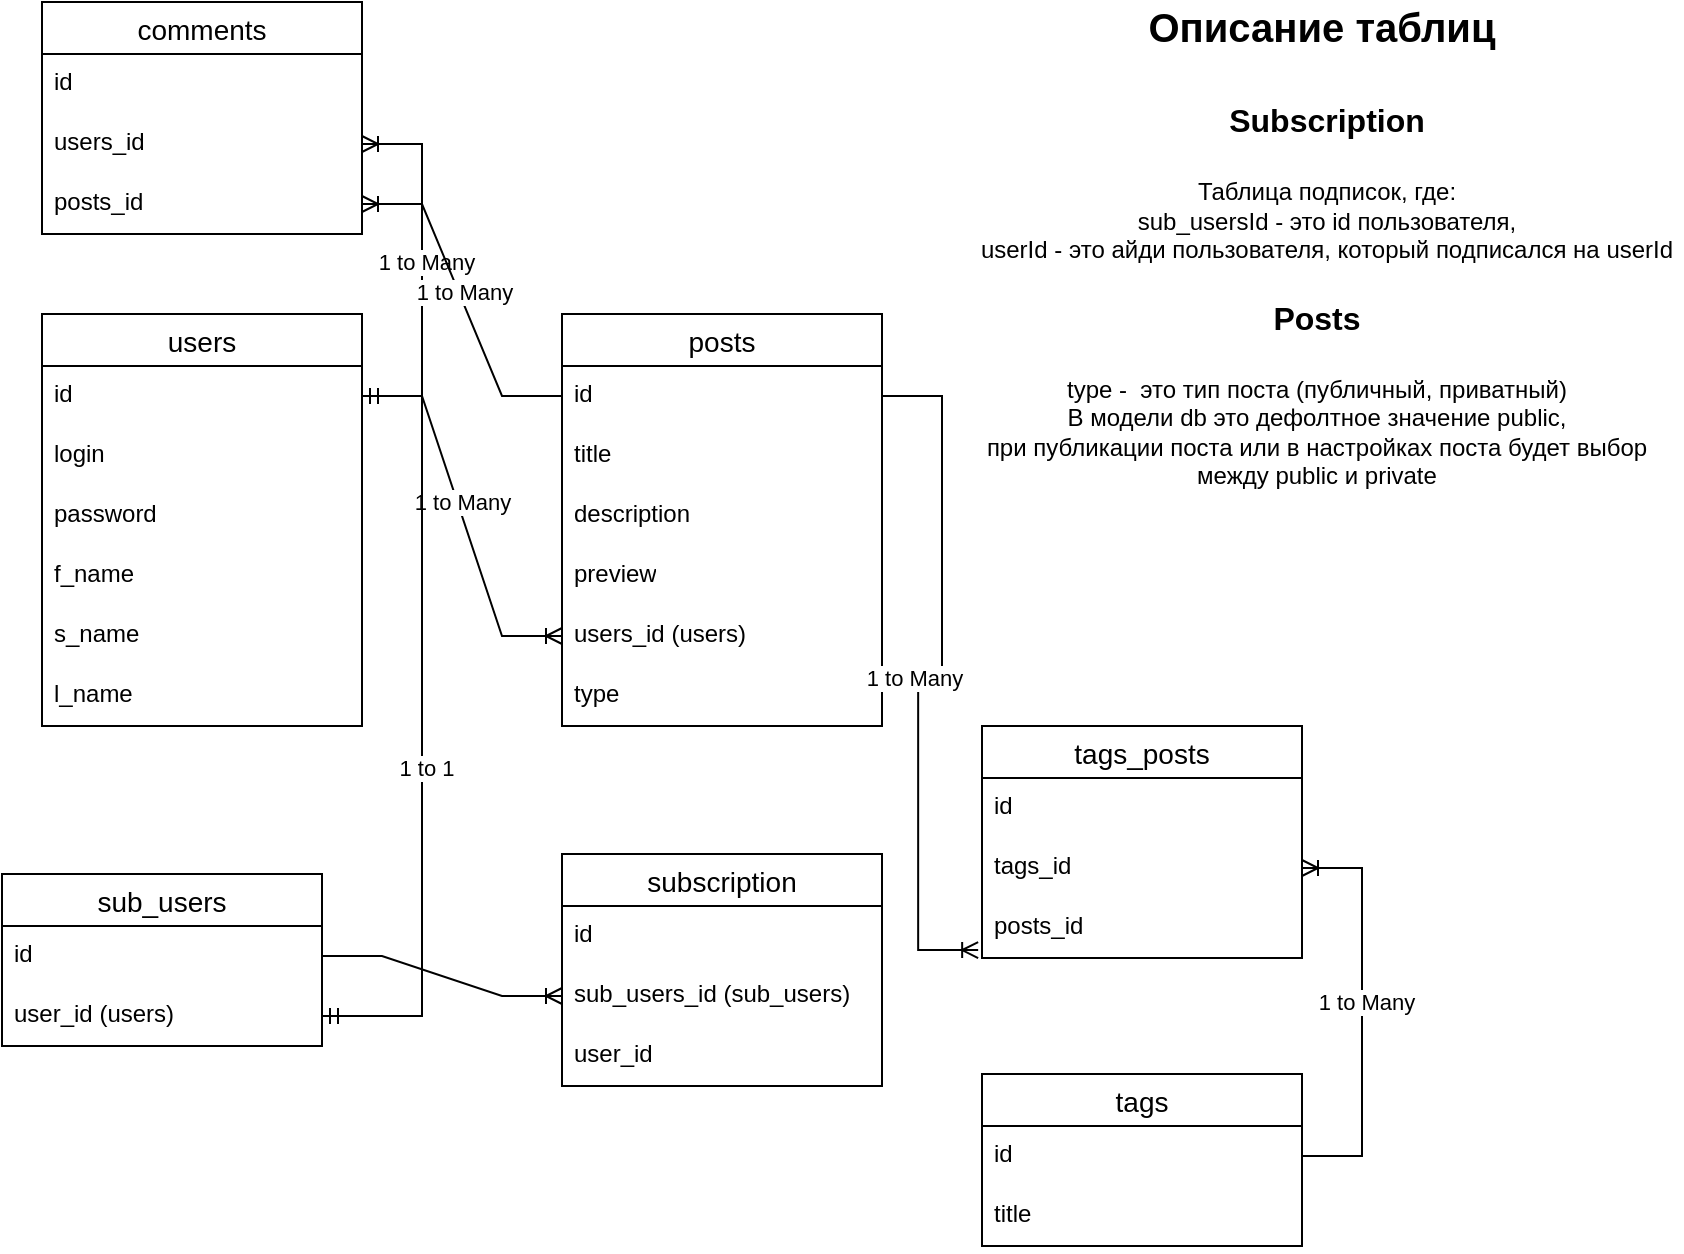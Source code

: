 <mxfile version="24.7.13">
  <diagram name="Страница — 1" id="jcH_dIee4FvbXbnTZQr0">
    <mxGraphModel dx="1434" dy="1963" grid="1" gridSize="10" guides="1" tooltips="1" connect="1" arrows="1" fold="1" page="1" pageScale="1" pageWidth="827" pageHeight="1169" math="0" shadow="0">
      <root>
        <mxCell id="0" />
        <mxCell id="1" parent="0" />
        <mxCell id="M2hbHPOblL6LWcL6Ju3x-14" value="users" style="swimlane;fontStyle=0;childLayout=stackLayout;horizontal=1;startSize=26;horizontalStack=0;resizeParent=1;resizeParentMax=0;resizeLast=0;collapsible=1;marginBottom=0;align=center;fontSize=14;" parent="1" vertex="1">
          <mxGeometry x="60" y="50" width="160" height="206" as="geometry" />
        </mxCell>
        <mxCell id="M2hbHPOblL6LWcL6Ju3x-15" value="id" style="text;strokeColor=none;fillColor=none;spacingLeft=4;spacingRight=4;overflow=hidden;rotatable=0;points=[[0,0.5],[1,0.5]];portConstraint=eastwest;fontSize=12;whiteSpace=wrap;html=1;" parent="M2hbHPOblL6LWcL6Ju3x-14" vertex="1">
          <mxGeometry y="26" width="160" height="30" as="geometry" />
        </mxCell>
        <mxCell id="M2hbHPOblL6LWcL6Ju3x-16" value="login" style="text;strokeColor=none;fillColor=none;spacingLeft=4;spacingRight=4;overflow=hidden;rotatable=0;points=[[0,0.5],[1,0.5]];portConstraint=eastwest;fontSize=12;whiteSpace=wrap;html=1;" parent="M2hbHPOblL6LWcL6Ju3x-14" vertex="1">
          <mxGeometry y="56" width="160" height="30" as="geometry" />
        </mxCell>
        <mxCell id="M2hbHPOblL6LWcL6Ju3x-17" value="password" style="text;strokeColor=none;fillColor=none;spacingLeft=4;spacingRight=4;overflow=hidden;rotatable=0;points=[[0,0.5],[1,0.5]];portConstraint=eastwest;fontSize=12;whiteSpace=wrap;html=1;" parent="M2hbHPOblL6LWcL6Ju3x-14" vertex="1">
          <mxGeometry y="86" width="160" height="30" as="geometry" />
        </mxCell>
        <mxCell id="M2hbHPOblL6LWcL6Ju3x-18" value="f_name" style="text;strokeColor=none;fillColor=none;spacingLeft=4;spacingRight=4;overflow=hidden;rotatable=0;points=[[0,0.5],[1,0.5]];portConstraint=eastwest;fontSize=12;whiteSpace=wrap;html=1;" parent="M2hbHPOblL6LWcL6Ju3x-14" vertex="1">
          <mxGeometry y="116" width="160" height="30" as="geometry" />
        </mxCell>
        <mxCell id="M2hbHPOblL6LWcL6Ju3x-19" value="s_name" style="text;strokeColor=none;fillColor=none;spacingLeft=4;spacingRight=4;overflow=hidden;rotatable=0;points=[[0,0.5],[1,0.5]];portConstraint=eastwest;fontSize=12;whiteSpace=wrap;html=1;" parent="M2hbHPOblL6LWcL6Ju3x-14" vertex="1">
          <mxGeometry y="146" width="160" height="30" as="geometry" />
        </mxCell>
        <mxCell id="M2hbHPOblL6LWcL6Ju3x-21" value="l_name" style="text;strokeColor=none;fillColor=none;spacingLeft=4;spacingRight=4;overflow=hidden;rotatable=0;points=[[0,0.5],[1,0.5]];portConstraint=eastwest;fontSize=12;whiteSpace=wrap;html=1;" parent="M2hbHPOblL6LWcL6Ju3x-14" vertex="1">
          <mxGeometry y="176" width="160" height="30" as="geometry" />
        </mxCell>
        <mxCell id="M2hbHPOblL6LWcL6Ju3x-22" value="posts" style="swimlane;fontStyle=0;childLayout=stackLayout;horizontal=1;startSize=26;horizontalStack=0;resizeParent=1;resizeParentMax=0;resizeLast=0;collapsible=1;marginBottom=0;align=center;fontSize=14;" parent="1" vertex="1">
          <mxGeometry x="320" y="50" width="160" height="206" as="geometry" />
        </mxCell>
        <mxCell id="M2hbHPOblL6LWcL6Ju3x-23" value="id" style="text;strokeColor=none;fillColor=none;spacingLeft=4;spacingRight=4;overflow=hidden;rotatable=0;points=[[0,0.5],[1,0.5]];portConstraint=eastwest;fontSize=12;whiteSpace=wrap;html=1;" parent="M2hbHPOblL6LWcL6Ju3x-22" vertex="1">
          <mxGeometry y="26" width="160" height="30" as="geometry" />
        </mxCell>
        <mxCell id="M2hbHPOblL6LWcL6Ju3x-24" value="title" style="text;strokeColor=none;fillColor=none;spacingLeft=4;spacingRight=4;overflow=hidden;rotatable=0;points=[[0,0.5],[1,0.5]];portConstraint=eastwest;fontSize=12;whiteSpace=wrap;html=1;" parent="M2hbHPOblL6LWcL6Ju3x-22" vertex="1">
          <mxGeometry y="56" width="160" height="30" as="geometry" />
        </mxCell>
        <mxCell id="M2hbHPOblL6LWcL6Ju3x-25" value="description" style="text;strokeColor=none;fillColor=none;spacingLeft=4;spacingRight=4;overflow=hidden;rotatable=0;points=[[0,0.5],[1,0.5]];portConstraint=eastwest;fontSize=12;whiteSpace=wrap;html=1;" parent="M2hbHPOblL6LWcL6Ju3x-22" vertex="1">
          <mxGeometry y="86" width="160" height="30" as="geometry" />
        </mxCell>
        <mxCell id="M2hbHPOblL6LWcL6Ju3x-26" value="preview" style="text;strokeColor=none;fillColor=none;spacingLeft=4;spacingRight=4;overflow=hidden;rotatable=0;points=[[0,0.5],[1,0.5]];portConstraint=eastwest;fontSize=12;whiteSpace=wrap;html=1;" parent="M2hbHPOblL6LWcL6Ju3x-22" vertex="1">
          <mxGeometry y="116" width="160" height="30" as="geometry" />
        </mxCell>
        <mxCell id="M2hbHPOblL6LWcL6Ju3x-27" value="users_id (users)" style="text;strokeColor=none;fillColor=none;spacingLeft=4;spacingRight=4;overflow=hidden;rotatable=0;points=[[0,0.5],[1,0.5]];portConstraint=eastwest;fontSize=12;whiteSpace=wrap;html=1;" parent="M2hbHPOblL6LWcL6Ju3x-22" vertex="1">
          <mxGeometry y="146" width="160" height="30" as="geometry" />
        </mxCell>
        <mxCell id="M2hbHPOblL6LWcL6Ju3x-44" value="type" style="text;strokeColor=none;fillColor=none;spacingLeft=4;spacingRight=4;overflow=hidden;rotatable=0;points=[[0,0.5],[1,0.5]];portConstraint=eastwest;fontSize=12;whiteSpace=wrap;html=1;" parent="M2hbHPOblL6LWcL6Ju3x-22" vertex="1">
          <mxGeometry y="176" width="160" height="30" as="geometry" />
        </mxCell>
        <mxCell id="M2hbHPOblL6LWcL6Ju3x-29" value="subscription" style="swimlane;fontStyle=0;childLayout=stackLayout;horizontal=1;startSize=26;horizontalStack=0;resizeParent=1;resizeParentMax=0;resizeLast=0;collapsible=1;marginBottom=0;align=center;fontSize=14;" parent="1" vertex="1">
          <mxGeometry x="320" y="320" width="160" height="116" as="geometry" />
        </mxCell>
        <mxCell id="M2hbHPOblL6LWcL6Ju3x-30" value="id" style="text;strokeColor=none;fillColor=none;spacingLeft=4;spacingRight=4;overflow=hidden;rotatable=0;points=[[0,0.5],[1,0.5]];portConstraint=eastwest;fontSize=12;whiteSpace=wrap;html=1;" parent="M2hbHPOblL6LWcL6Ju3x-29" vertex="1">
          <mxGeometry y="26" width="160" height="30" as="geometry" />
        </mxCell>
        <mxCell id="M2hbHPOblL6LWcL6Ju3x-31" value="sub_users_id (sub_users)" style="text;strokeColor=none;fillColor=none;spacingLeft=4;spacingRight=4;overflow=hidden;rotatable=0;points=[[0,0.5],[1,0.5]];portConstraint=eastwest;fontSize=12;whiteSpace=wrap;html=1;" parent="M2hbHPOblL6LWcL6Ju3x-29" vertex="1">
          <mxGeometry y="56" width="160" height="30" as="geometry" />
        </mxCell>
        <mxCell id="M2hbHPOblL6LWcL6Ju3x-32" value="user_id" style="text;strokeColor=none;fillColor=none;spacingLeft=4;spacingRight=4;overflow=hidden;rotatable=0;points=[[0,0.5],[1,0.5]];portConstraint=eastwest;fontSize=12;whiteSpace=wrap;html=1;" parent="M2hbHPOblL6LWcL6Ju3x-29" vertex="1">
          <mxGeometry y="86" width="160" height="30" as="geometry" />
        </mxCell>
        <mxCell id="M2hbHPOblL6LWcL6Ju3x-35" value="sub_users" style="swimlane;fontStyle=0;childLayout=stackLayout;horizontal=1;startSize=26;horizontalStack=0;resizeParent=1;resizeParentMax=0;resizeLast=0;collapsible=1;marginBottom=0;align=center;fontSize=14;" parent="1" vertex="1">
          <mxGeometry x="40" y="330" width="160" height="86" as="geometry" />
        </mxCell>
        <mxCell id="M2hbHPOblL6LWcL6Ju3x-36" value="id" style="text;strokeColor=none;fillColor=none;spacingLeft=4;spacingRight=4;overflow=hidden;rotatable=0;points=[[0,0.5],[1,0.5]];portConstraint=eastwest;fontSize=12;whiteSpace=wrap;html=1;" parent="M2hbHPOblL6LWcL6Ju3x-35" vertex="1">
          <mxGeometry y="26" width="160" height="30" as="geometry" />
        </mxCell>
        <mxCell id="M2hbHPOblL6LWcL6Ju3x-37" value="user_id (users)" style="text;strokeColor=none;fillColor=none;spacingLeft=4;spacingRight=4;overflow=hidden;rotatable=0;points=[[0,0.5],[1,0.5]];portConstraint=eastwest;fontSize=12;whiteSpace=wrap;html=1;" parent="M2hbHPOblL6LWcL6Ju3x-35" vertex="1">
          <mxGeometry y="56" width="160" height="30" as="geometry" />
        </mxCell>
        <mxCell id="M2hbHPOblL6LWcL6Ju3x-41" value="&lt;div&gt;&lt;font style=&quot;font-size: 16px;&quot;&gt;&lt;b&gt;Subscription&lt;/b&gt;&lt;/font&gt;&lt;/div&gt;&lt;div&gt;&lt;font style=&quot;font-size: 16px;&quot;&gt;&lt;b&gt;&lt;br&gt;&lt;/b&gt;&lt;/font&gt;&lt;/div&gt;Таблица подписок, где:&lt;div&gt;&amp;nbsp;sub_usersId - это id пользователя,&amp;nbsp;&lt;/div&gt;&lt;div&gt;userId - это айди пользователя, который подписался на userId&lt;/div&gt;" style="text;html=1;align=center;verticalAlign=middle;whiteSpace=wrap;rounded=0;" parent="1" vertex="1">
          <mxGeometry x="525" y="-66" width="355" height="100" as="geometry" />
        </mxCell>
        <mxCell id="M2hbHPOblL6LWcL6Ju3x-42" value="&lt;b style=&quot;&quot;&gt;&lt;font style=&quot;font-size: 20px;&quot;&gt;Описание таблиц&lt;/font&gt;&lt;/b&gt;&lt;div&gt;&lt;/div&gt;" style="text;html=1;align=center;verticalAlign=middle;whiteSpace=wrap;rounded=0;" parent="1" vertex="1">
          <mxGeometry x="570" y="-106" width="260" height="23" as="geometry" />
        </mxCell>
        <mxCell id="M2hbHPOblL6LWcL6Ju3x-45" value="&lt;div&gt;&lt;font style=&quot;font-size: 16px;&quot;&gt;&lt;b&gt;Posts&lt;/b&gt;&lt;/font&gt;&lt;/div&gt;&lt;div&gt;&lt;font style=&quot;font-size: 16px;&quot;&gt;&lt;b&gt;&lt;br&gt;&lt;/b&gt;&lt;/font&gt;&lt;/div&gt;type -&amp;nbsp; это тип поста (публичный, приватный)&lt;div&gt;В модели db это дефолтное значение public,&lt;/div&gt;&lt;div&gt;при публикации поста или в настройках поста будет выбор между public и private&lt;/div&gt;" style="text;html=1;align=center;verticalAlign=middle;whiteSpace=wrap;rounded=0;" parent="1" vertex="1">
          <mxGeometry x="520" y="40" width="355" height="100" as="geometry" />
        </mxCell>
        <mxCell id="M2hbHPOblL6LWcL6Ju3x-46" value="tags" style="swimlane;fontStyle=0;childLayout=stackLayout;horizontal=1;startSize=26;horizontalStack=0;resizeParent=1;resizeParentMax=0;resizeLast=0;collapsible=1;marginBottom=0;align=center;fontSize=14;" parent="1" vertex="1">
          <mxGeometry x="530" y="430" width="160" height="86" as="geometry" />
        </mxCell>
        <mxCell id="M2hbHPOblL6LWcL6Ju3x-47" value="id" style="text;strokeColor=none;fillColor=none;spacingLeft=4;spacingRight=4;overflow=hidden;rotatable=0;points=[[0,0.5],[1,0.5]];portConstraint=eastwest;fontSize=12;whiteSpace=wrap;html=1;" parent="M2hbHPOblL6LWcL6Ju3x-46" vertex="1">
          <mxGeometry y="26" width="160" height="30" as="geometry" />
        </mxCell>
        <mxCell id="M2hbHPOblL6LWcL6Ju3x-48" value="title" style="text;strokeColor=none;fillColor=none;spacingLeft=4;spacingRight=4;overflow=hidden;rotatable=0;points=[[0,0.5],[1,0.5]];portConstraint=eastwest;fontSize=12;whiteSpace=wrap;html=1;" parent="M2hbHPOblL6LWcL6Ju3x-46" vertex="1">
          <mxGeometry y="56" width="160" height="30" as="geometry" />
        </mxCell>
        <mxCell id="M2hbHPOblL6LWcL6Ju3x-53" value="tags_posts" style="swimlane;fontStyle=0;childLayout=stackLayout;horizontal=1;startSize=26;horizontalStack=0;resizeParent=1;resizeParentMax=0;resizeLast=0;collapsible=1;marginBottom=0;align=center;fontSize=14;" parent="1" vertex="1">
          <mxGeometry x="530" y="256" width="160" height="116" as="geometry" />
        </mxCell>
        <mxCell id="M2hbHPOblL6LWcL6Ju3x-54" value="id" style="text;strokeColor=none;fillColor=none;spacingLeft=4;spacingRight=4;overflow=hidden;rotatable=0;points=[[0,0.5],[1,0.5]];portConstraint=eastwest;fontSize=12;whiteSpace=wrap;html=1;" parent="M2hbHPOblL6LWcL6Ju3x-53" vertex="1">
          <mxGeometry y="26" width="160" height="30" as="geometry" />
        </mxCell>
        <mxCell id="M2hbHPOblL6LWcL6Ju3x-55" value="tags_id" style="text;strokeColor=none;fillColor=none;spacingLeft=4;spacingRight=4;overflow=hidden;rotatable=0;points=[[0,0.5],[1,0.5]];portConstraint=eastwest;fontSize=12;whiteSpace=wrap;html=1;" parent="M2hbHPOblL6LWcL6Ju3x-53" vertex="1">
          <mxGeometry y="56" width="160" height="30" as="geometry" />
        </mxCell>
        <mxCell id="M2hbHPOblL6LWcL6Ju3x-56" value="posts_id" style="text;strokeColor=none;fillColor=none;spacingLeft=4;spacingRight=4;overflow=hidden;rotatable=0;points=[[0,0.5],[1,0.5]];portConstraint=eastwest;fontSize=12;whiteSpace=wrap;html=1;" parent="M2hbHPOblL6LWcL6Ju3x-53" vertex="1">
          <mxGeometry y="86" width="160" height="30" as="geometry" />
        </mxCell>
        <mxCell id="M2hbHPOblL6LWcL6Ju3x-57" value="comments" style="swimlane;fontStyle=0;childLayout=stackLayout;horizontal=1;startSize=26;horizontalStack=0;resizeParent=1;resizeParentMax=0;resizeLast=0;collapsible=1;marginBottom=0;align=center;fontSize=14;" parent="1" vertex="1">
          <mxGeometry x="60" y="-106" width="160" height="116" as="geometry" />
        </mxCell>
        <mxCell id="M2hbHPOblL6LWcL6Ju3x-58" value="id" style="text;strokeColor=none;fillColor=none;spacingLeft=4;spacingRight=4;overflow=hidden;rotatable=0;points=[[0,0.5],[1,0.5]];portConstraint=eastwest;fontSize=12;whiteSpace=wrap;html=1;" parent="M2hbHPOblL6LWcL6Ju3x-57" vertex="1">
          <mxGeometry y="26" width="160" height="30" as="geometry" />
        </mxCell>
        <mxCell id="M2hbHPOblL6LWcL6Ju3x-59" value="users_id" style="text;strokeColor=none;fillColor=none;spacingLeft=4;spacingRight=4;overflow=hidden;rotatable=0;points=[[0,0.5],[1,0.5]];portConstraint=eastwest;fontSize=12;whiteSpace=wrap;html=1;" parent="M2hbHPOblL6LWcL6Ju3x-57" vertex="1">
          <mxGeometry y="56" width="160" height="30" as="geometry" />
        </mxCell>
        <mxCell id="M2hbHPOblL6LWcL6Ju3x-63" value="posts_id" style="text;strokeColor=none;fillColor=none;spacingLeft=4;spacingRight=4;overflow=hidden;rotatable=0;points=[[0,0.5],[1,0.5]];portConstraint=eastwest;fontSize=12;whiteSpace=wrap;html=1;" parent="M2hbHPOblL6LWcL6Ju3x-57" vertex="1">
          <mxGeometry y="86" width="160" height="30" as="geometry" />
        </mxCell>
        <mxCell id="miDaAbMP-BPZFjgST07D-1" value="" style="edgeStyle=entityRelationEdgeStyle;fontSize=12;html=1;endArrow=ERoneToMany;rounded=0;exitX=1;exitY=0.5;exitDx=0;exitDy=0;" parent="1" source="M2hbHPOblL6LWcL6Ju3x-15" target="M2hbHPOblL6LWcL6Ju3x-27" edge="1">
          <mxGeometry width="100" height="100" relative="1" as="geometry">
            <mxPoint x="440" y="460" as="sourcePoint" />
            <mxPoint x="540" y="360" as="targetPoint" />
          </mxGeometry>
        </mxCell>
        <mxCell id="miDaAbMP-BPZFjgST07D-2" value="1 to Many" style="edgeLabel;html=1;align=center;verticalAlign=middle;resizable=0;points=[];" parent="miDaAbMP-BPZFjgST07D-1" vertex="1" connectable="0">
          <mxGeometry x="-0.071" y="2" relative="1" as="geometry">
            <mxPoint as="offset" />
          </mxGeometry>
        </mxCell>
        <mxCell id="miDaAbMP-BPZFjgST07D-3" value="" style="edgeStyle=entityRelationEdgeStyle;fontSize=12;html=1;endArrow=ERmandOne;startArrow=ERmandOne;rounded=0;" parent="1" source="M2hbHPOblL6LWcL6Ju3x-37" target="M2hbHPOblL6LWcL6Ju3x-15" edge="1">
          <mxGeometry width="100" height="100" relative="1" as="geometry">
            <mxPoint x="-80" y="370" as="sourcePoint" />
            <mxPoint x="40" y="90" as="targetPoint" />
          </mxGeometry>
        </mxCell>
        <mxCell id="miDaAbMP-BPZFjgST07D-4" value="1 to 1" style="edgeLabel;html=1;align=center;verticalAlign=middle;resizable=0;points=[];" parent="miDaAbMP-BPZFjgST07D-3" vertex="1" connectable="0">
          <mxGeometry x="-0.108" y="-2" relative="1" as="geometry">
            <mxPoint as="offset" />
          </mxGeometry>
        </mxCell>
        <mxCell id="miDaAbMP-BPZFjgST07D-5" value="" style="edgeStyle=entityRelationEdgeStyle;fontSize=12;html=1;endArrow=ERoneToMany;rounded=0;" parent="1" source="M2hbHPOblL6LWcL6Ju3x-36" target="M2hbHPOblL6LWcL6Ju3x-31" edge="1">
          <mxGeometry width="100" height="100" relative="1" as="geometry">
            <mxPoint x="290" y="620" as="sourcePoint" />
            <mxPoint x="390" y="520" as="targetPoint" />
          </mxGeometry>
        </mxCell>
        <mxCell id="miDaAbMP-BPZFjgST07D-8" value="" style="edgeStyle=entityRelationEdgeStyle;fontSize=12;html=1;endArrow=ERoneToMany;rounded=0;" parent="1" source="M2hbHPOblL6LWcL6Ju3x-47" target="M2hbHPOblL6LWcL6Ju3x-55" edge="1">
          <mxGeometry width="100" height="100" relative="1" as="geometry">
            <mxPoint x="780" y="490" as="sourcePoint" />
            <mxPoint x="880" y="390" as="targetPoint" />
          </mxGeometry>
        </mxCell>
        <mxCell id="miDaAbMP-BPZFjgST07D-9" value="1 to Many" style="edgeLabel;html=1;align=center;verticalAlign=middle;resizable=0;points=[];" parent="miDaAbMP-BPZFjgST07D-8" vertex="1" connectable="0">
          <mxGeometry x="0.049" y="-2" relative="1" as="geometry">
            <mxPoint as="offset" />
          </mxGeometry>
        </mxCell>
        <mxCell id="miDaAbMP-BPZFjgST07D-10" value="" style="edgeStyle=entityRelationEdgeStyle;fontSize=12;html=1;endArrow=ERoneToMany;rounded=0;entryX=-0.012;entryY=0.867;entryDx=0;entryDy=0;entryPerimeter=0;" parent="1" source="M2hbHPOblL6LWcL6Ju3x-23" target="M2hbHPOblL6LWcL6Ju3x-56" edge="1">
          <mxGeometry width="100" height="100" relative="1" as="geometry">
            <mxPoint x="600" y="193" as="sourcePoint" />
            <mxPoint x="600" y="49" as="targetPoint" />
          </mxGeometry>
        </mxCell>
        <mxCell id="miDaAbMP-BPZFjgST07D-11" value="1 to Many" style="edgeLabel;html=1;align=center;verticalAlign=middle;resizable=0;points=[];" parent="miDaAbMP-BPZFjgST07D-10" vertex="1" connectable="0">
          <mxGeometry x="0.049" y="-2" relative="1" as="geometry">
            <mxPoint as="offset" />
          </mxGeometry>
        </mxCell>
        <mxCell id="miDaAbMP-BPZFjgST07D-12" value="" style="edgeStyle=entityRelationEdgeStyle;fontSize=12;html=1;endArrow=ERoneToMany;rounded=0;" parent="1" source="M2hbHPOblL6LWcL6Ju3x-15" target="M2hbHPOblL6LWcL6Ju3x-59" edge="1">
          <mxGeometry width="100" height="100" relative="1" as="geometry">
            <mxPoint x="40" y="-150" as="sourcePoint" />
            <mxPoint x="88" y="127" as="targetPoint" />
          </mxGeometry>
        </mxCell>
        <mxCell id="miDaAbMP-BPZFjgST07D-13" value="1 to Many" style="edgeLabel;html=1;align=center;verticalAlign=middle;resizable=0;points=[];" parent="miDaAbMP-BPZFjgST07D-12" vertex="1" connectable="0">
          <mxGeometry x="0.049" y="-2" relative="1" as="geometry">
            <mxPoint as="offset" />
          </mxGeometry>
        </mxCell>
        <mxCell id="miDaAbMP-BPZFjgST07D-14" value="" style="edgeStyle=entityRelationEdgeStyle;fontSize=12;html=1;endArrow=ERoneToMany;rounded=0;" parent="1" source="M2hbHPOblL6LWcL6Ju3x-23" target="M2hbHPOblL6LWcL6Ju3x-63" edge="1">
          <mxGeometry width="100" height="100" relative="1" as="geometry">
            <mxPoint x="384" y="-44" as="sourcePoint" />
            <mxPoint x="384" y="-170" as="targetPoint" />
          </mxGeometry>
        </mxCell>
        <mxCell id="miDaAbMP-BPZFjgST07D-15" value="1 to Many" style="edgeLabel;html=1;align=center;verticalAlign=middle;resizable=0;points=[];" parent="miDaAbMP-BPZFjgST07D-14" vertex="1" connectable="0">
          <mxGeometry x="0.049" y="-2" relative="1" as="geometry">
            <mxPoint as="offset" />
          </mxGeometry>
        </mxCell>
      </root>
    </mxGraphModel>
  </diagram>
</mxfile>
